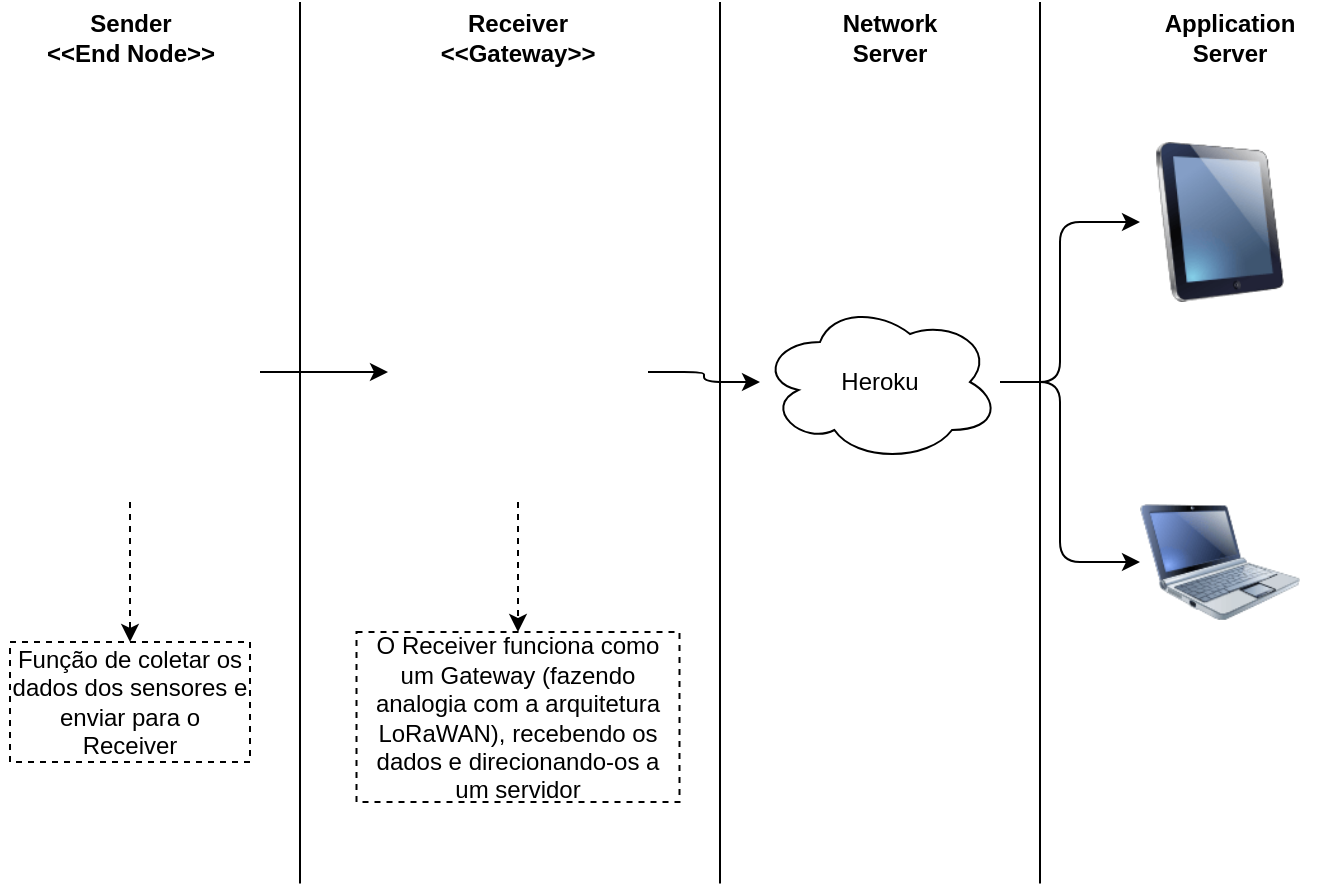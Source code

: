 <mxfile version="20.0.3" type="device"><diagram id="QC5RBhCp3kEt6yzbQoz6" name="Page-1"><mxGraphModel dx="1038" dy="481" grid="1" gridSize="10" guides="1" tooltips="1" connect="1" arrows="1" fold="1" page="1" pageScale="1" pageWidth="827" pageHeight="1169" math="0" shadow="0"><root><mxCell id="0"/><mxCell id="1" parent="0"/><mxCell id="fq_s7PGUzfGnbAKNsBY6-15" style="edgeStyle=orthogonalEdgeStyle;rounded=1;orthogonalLoop=1;jettySize=auto;html=1;entryX=0.5;entryY=0;entryDx=0;entryDy=0;startArrow=none;startFill=0;endArrow=classic;endFill=1;dashed=1;" edge="1" parent="1" source="fq_s7PGUzfGnbAKNsBY6-1" target="fq_s7PGUzfGnbAKNsBY6-14"><mxGeometry relative="1" as="geometry"/></mxCell><mxCell id="fq_s7PGUzfGnbAKNsBY6-1" value="" style="shape=image;verticalLabelPosition=bottom;labelBackgroundColor=default;verticalAlign=top;aspect=fixed;imageAspect=0;image=https://www.curtocircuito.com.br/pub/media/catalog/product/p/l/placa_wifi_lora_32_-_esp32_lora_display_oled_3.jpg;" vertex="1" parent="1"><mxGeometry x="284" y="260" width="130" height="130" as="geometry"/></mxCell><mxCell id="fq_s7PGUzfGnbAKNsBY6-3" style="edgeStyle=orthogonalEdgeStyle;rounded=0;orthogonalLoop=1;jettySize=auto;html=1;entryX=0;entryY=0.5;entryDx=0;entryDy=0;" edge="1" parent="1" source="fq_s7PGUzfGnbAKNsBY6-2" target="fq_s7PGUzfGnbAKNsBY6-1"><mxGeometry relative="1" as="geometry"/></mxCell><mxCell id="fq_s7PGUzfGnbAKNsBY6-17" style="edgeStyle=orthogonalEdgeStyle;rounded=1;orthogonalLoop=1;jettySize=auto;html=1;entryX=0.5;entryY=0;entryDx=0;entryDy=0;dashed=1;startArrow=none;startFill=0;endArrow=classic;endFill=1;" edge="1" parent="1" source="fq_s7PGUzfGnbAKNsBY6-2" target="fq_s7PGUzfGnbAKNsBY6-16"><mxGeometry relative="1" as="geometry"/></mxCell><mxCell id="fq_s7PGUzfGnbAKNsBY6-2" value="" style="shape=image;verticalLabelPosition=bottom;labelBackgroundColor=default;verticalAlign=top;aspect=fixed;imageAspect=0;image=https://www.curtocircuito.com.br/pub/media/catalog/product/p/l/placa_wifi_lora_32_-_esp32_lora_display_oled_3.jpg;" vertex="1" parent="1"><mxGeometry x="90" y="260" width="130" height="130" as="geometry"/></mxCell><mxCell id="fq_s7PGUzfGnbAKNsBY6-9" style="edgeStyle=orthogonalEdgeStyle;rounded=1;orthogonalLoop=1;jettySize=auto;html=1;entryX=0;entryY=0.5;entryDx=0;entryDy=0;" edge="1" parent="1" source="fq_s7PGUzfGnbAKNsBY6-4" target="fq_s7PGUzfGnbAKNsBY6-7"><mxGeometry relative="1" as="geometry"><Array as="points"><mxPoint x="620" y="330"/><mxPoint x="620" y="250"/></Array></mxGeometry></mxCell><mxCell id="fq_s7PGUzfGnbAKNsBY6-10" style="edgeStyle=orthogonalEdgeStyle;rounded=1;orthogonalLoop=1;jettySize=auto;html=1;entryX=0;entryY=0.5;entryDx=0;entryDy=0;" edge="1" parent="1" source="fq_s7PGUzfGnbAKNsBY6-4" target="fq_s7PGUzfGnbAKNsBY6-6"><mxGeometry relative="1" as="geometry"><Array as="points"><mxPoint x="620" y="330"/><mxPoint x="620" y="420"/></Array></mxGeometry></mxCell><mxCell id="fq_s7PGUzfGnbAKNsBY6-11" style="edgeStyle=orthogonalEdgeStyle;rounded=1;orthogonalLoop=1;jettySize=auto;html=1;entryX=1;entryY=0.5;entryDx=0;entryDy=0;endArrow=none;endFill=0;startArrow=classic;startFill=1;" edge="1" parent="1" source="fq_s7PGUzfGnbAKNsBY6-4" target="fq_s7PGUzfGnbAKNsBY6-1"><mxGeometry relative="1" as="geometry"/></mxCell><mxCell id="fq_s7PGUzfGnbAKNsBY6-4" value="Heroku" style="ellipse;shape=cloud;whiteSpace=wrap;html=1;" vertex="1" parent="1"><mxGeometry x="470" y="290" width="120" height="80" as="geometry"/></mxCell><mxCell id="fq_s7PGUzfGnbAKNsBY6-6" value="" style="image;html=1;image=img/lib/clip_art/computers/Netbook_128x128.png" vertex="1" parent="1"><mxGeometry x="660" y="380" width="80" height="80" as="geometry"/></mxCell><mxCell id="fq_s7PGUzfGnbAKNsBY6-7" value="" style="image;html=1;image=img/lib/clip_art/computers/iPad_128x128.png" vertex="1" parent="1"><mxGeometry x="660" y="210" width="80" height="80" as="geometry"/></mxCell><mxCell id="fq_s7PGUzfGnbAKNsBY6-12" value="&lt;b&gt;Sender&lt;br&gt;&amp;lt;&amp;lt;End Node&amp;gt;&amp;gt;&lt;br&gt;&lt;/b&gt;" style="text;html=1;strokeColor=none;fillColor=none;align=center;verticalAlign=middle;whiteSpace=wrap;rounded=0;" vertex="1" parent="1"><mxGeometry x="107.5" y="143" width="95" height="30" as="geometry"/></mxCell><mxCell id="fq_s7PGUzfGnbAKNsBY6-13" value="&lt;b&gt;Receiver&lt;br&gt;&amp;lt;&amp;lt;Gateway&amp;gt;&amp;gt;&lt;br&gt;&lt;/b&gt;" style="text;html=1;strokeColor=none;fillColor=none;align=center;verticalAlign=middle;whiteSpace=wrap;rounded=0;" vertex="1" parent="1"><mxGeometry x="319" y="143" width="60" height="30" as="geometry"/></mxCell><mxCell id="fq_s7PGUzfGnbAKNsBY6-14" value="O Receiver funciona como um Gateway (fazendo analogia com a arquitetura LoRaWAN), recebendo os dados e direcionando-os a um servidor" style="rounded=0;whiteSpace=wrap;html=1;dashed=1;" vertex="1" parent="1"><mxGeometry x="268.25" y="455" width="161.5" height="85" as="geometry"/></mxCell><mxCell id="fq_s7PGUzfGnbAKNsBY6-16" value="Função de coletar os dados dos sensores e enviar para o Receiver" style="rounded=0;whiteSpace=wrap;html=1;dashed=1;" vertex="1" parent="1"><mxGeometry x="95" y="460" width="120" height="60" as="geometry"/></mxCell><mxCell id="fq_s7PGUzfGnbAKNsBY6-18" value="" style="shape=image;verticalLabelPosition=bottom;labelBackgroundColor=default;verticalAlign=top;aspect=fixed;imageAspect=0;image=https://www.itpedia.nl/wp-content/uploads/2018/07/wifi.png;" vertex="1" parent="1"><mxGeometry x="323" y="198" width="52" height="52" as="geometry"/></mxCell><mxCell id="fq_s7PGUzfGnbAKNsBY6-19" value="" style="endArrow=none;html=1;rounded=1;" edge="1" parent="1"><mxGeometry width="50" height="50" relative="1" as="geometry"><mxPoint x="240" y="580.8" as="sourcePoint"/><mxPoint x="240" y="140" as="targetPoint"/></mxGeometry></mxCell><mxCell id="fq_s7PGUzfGnbAKNsBY6-20" value="" style="endArrow=none;html=1;rounded=1;" edge="1" parent="1"><mxGeometry width="50" height="50" relative="1" as="geometry"><mxPoint x="450" y="580.8" as="sourcePoint"/><mxPoint x="450" y="140" as="targetPoint"/></mxGeometry></mxCell><mxCell id="fq_s7PGUzfGnbAKNsBY6-21" value="" style="endArrow=none;html=1;rounded=1;" edge="1" parent="1"><mxGeometry width="50" height="50" relative="1" as="geometry"><mxPoint x="610" y="580.8" as="sourcePoint"/><mxPoint x="610" y="140" as="targetPoint"/></mxGeometry></mxCell><mxCell id="fq_s7PGUzfGnbAKNsBY6-22" value="&lt;b&gt;Network Server&lt;br&gt;&lt;/b&gt;" style="text;html=1;strokeColor=none;fillColor=none;align=center;verticalAlign=middle;whiteSpace=wrap;rounded=0;" vertex="1" parent="1"><mxGeometry x="490" y="143" width="90" height="30" as="geometry"/></mxCell><mxCell id="fq_s7PGUzfGnbAKNsBY6-23" value="&lt;b&gt;Application Server&lt;br&gt;&lt;/b&gt;" style="text;html=1;strokeColor=none;fillColor=none;align=center;verticalAlign=middle;whiteSpace=wrap;rounded=0;" vertex="1" parent="1"><mxGeometry x="660" y="143" width="90" height="30" as="geometry"/></mxCell></root></mxGraphModel></diagram></mxfile>